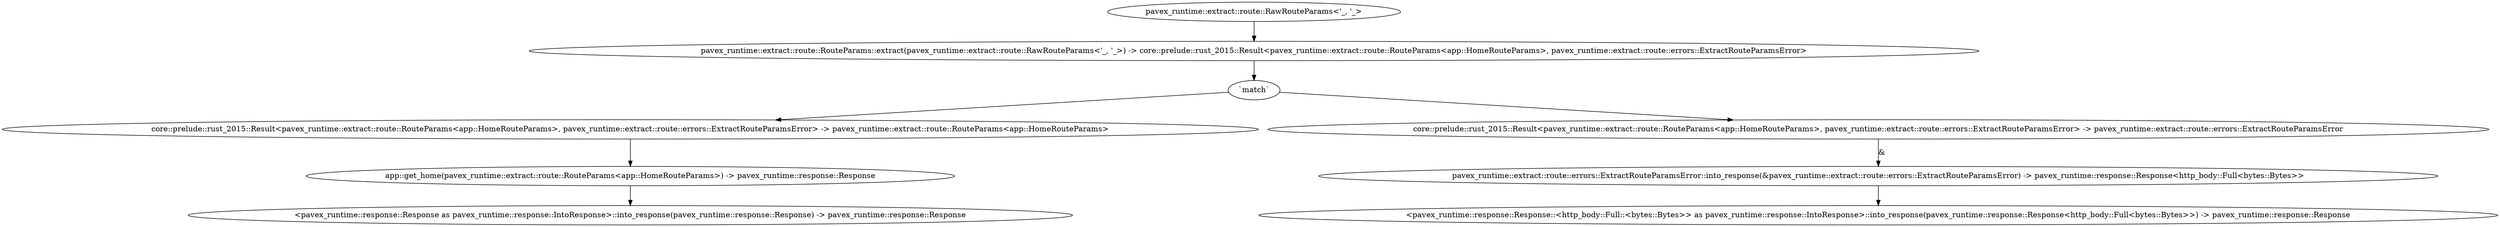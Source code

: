 digraph "GET /home/:home_id" {
    0 [ label = "app::get_home(pavex_runtime::extract::route::RouteParams<app::HomeRouteParams>) -> pavex_runtime::response::Response"]
    1 [ label = "core::prelude::rust_2015::Result<pavex_runtime::extract::route::RouteParams<app::HomeRouteParams>, pavex_runtime::extract::route::errors::ExtractRouteParamsError> -> pavex_runtime::extract::route::RouteParams<app::HomeRouteParams>"]
    2 [ label = "pavex_runtime::extract::route::RouteParams::extract(pavex_runtime::extract::route::RawRouteParams<'_, '_>) -> core::prelude::rust_2015::Result<pavex_runtime::extract::route::RouteParams<app::HomeRouteParams>, pavex_runtime::extract::route::errors::ExtractRouteParamsError>"]
    3 [ label = "pavex_runtime::extract::route::RawRouteParams<'_, '_>"]
    4 [ label = "<pavex_runtime::response::Response as pavex_runtime::response::IntoResponse>::into_response(pavex_runtime::response::Response) -> pavex_runtime::response::Response"]
    5 [ label = "core::prelude::rust_2015::Result<pavex_runtime::extract::route::RouteParams<app::HomeRouteParams>, pavex_runtime::extract::route::errors::ExtractRouteParamsError> -> pavex_runtime::extract::route::errors::ExtractRouteParamsError"]
    6 [ label = "pavex_runtime::extract::route::errors::ExtractRouteParamsError::into_response(&pavex_runtime::extract::route::errors::ExtractRouteParamsError) -> pavex_runtime::response::Response<http_body::Full<bytes::Bytes>>"]
    7 [ label = "<pavex_runtime::response::Response::<http_body::Full::<bytes::Bytes>> as pavex_runtime::response::IntoResponse>::into_response(pavex_runtime::response::Response<http_body::Full<bytes::Bytes>>) -> pavex_runtime::response::Response"]
    8 [ label = "`match`"]
    1 -> 0 [ ]
    8 -> 5 [ ]
    3 -> 2 [ ]
    0 -> 4 [ ]
    8 -> 1 [ ]
    5 -> 6 [ label = "&"]
    6 -> 7 [ ]
    2 -> 8 [ ]
}
digraph "GET /home/:home_id/room/:room_id" {
    0 [ label = "app::get_room(pavex_runtime::extract::route::RouteParams<app::RoomRouteParams>) -> pavex_runtime::response::Response"]
    1 [ label = "core::prelude::rust_2015::Result<pavex_runtime::extract::route::RouteParams<app::RoomRouteParams>, pavex_runtime::extract::route::errors::ExtractRouteParamsError> -> pavex_runtime::extract::route::RouteParams<app::RoomRouteParams>"]
    2 [ label = "pavex_runtime::extract::route::RouteParams::extract(pavex_runtime::extract::route::RawRouteParams<'_, '_>) -> core::prelude::rust_2015::Result<pavex_runtime::extract::route::RouteParams<app::RoomRouteParams>, pavex_runtime::extract::route::errors::ExtractRouteParamsError>"]
    3 [ label = "pavex_runtime::extract::route::RawRouteParams<'_, '_>"]
    4 [ label = "<pavex_runtime::response::Response as pavex_runtime::response::IntoResponse>::into_response(pavex_runtime::response::Response) -> pavex_runtime::response::Response"]
    5 [ label = "core::prelude::rust_2015::Result<pavex_runtime::extract::route::RouteParams<app::RoomRouteParams>, pavex_runtime::extract::route::errors::ExtractRouteParamsError> -> pavex_runtime::extract::route::errors::ExtractRouteParamsError"]
    6 [ label = "pavex_runtime::extract::route::errors::ExtractRouteParamsError::into_response(&pavex_runtime::extract::route::errors::ExtractRouteParamsError) -> pavex_runtime::response::Response<http_body::Full<bytes::Bytes>>"]
    7 [ label = "<pavex_runtime::response::Response::<http_body::Full::<bytes::Bytes>> as pavex_runtime::response::IntoResponse>::into_response(pavex_runtime::response::Response<http_body::Full<bytes::Bytes>>) -> pavex_runtime::response::Response"]
    8 [ label = "`match`"]
    1 -> 0 [ ]
    8 -> 5 [ ]
    3 -> 2 [ ]
    0 -> 4 [ ]
    8 -> 1 [ ]
    5 -> 6 [ label = "&"]
    6 -> 7 [ ]
    2 -> 8 [ ]
}
digraph "GET /town/*town" {
    0 [ label = "app::get_town(pavex_runtime::extract::route::RouteParams<app::TownRouteParams<'_>>) -> pavex_runtime::response::Response"]
    1 [ label = "core::prelude::rust_2015::Result<pavex_runtime::extract::route::RouteParams<app::TownRouteParams<'_>>, pavex_runtime::extract::route::errors::ExtractRouteParamsError> -> pavex_runtime::extract::route::RouteParams<app::TownRouteParams<'_>>"]
    2 [ label = "pavex_runtime::extract::route::RouteParams::extract(pavex_runtime::extract::route::RawRouteParams<'_, '_>) -> core::prelude::rust_2015::Result<pavex_runtime::extract::route::RouteParams<app::TownRouteParams<'_>>, pavex_runtime::extract::route::errors::ExtractRouteParamsError>"]
    3 [ label = "pavex_runtime::extract::route::RawRouteParams<'_, '_>"]
    4 [ label = "<pavex_runtime::response::Response as pavex_runtime::response::IntoResponse>::into_response(pavex_runtime::response::Response) -> pavex_runtime::response::Response"]
    5 [ label = "core::prelude::rust_2015::Result<pavex_runtime::extract::route::RouteParams<app::TownRouteParams<'_>>, pavex_runtime::extract::route::errors::ExtractRouteParamsError> -> pavex_runtime::extract::route::errors::ExtractRouteParamsError"]
    6 [ label = "pavex_runtime::extract::route::errors::ExtractRouteParamsError::into_response(&pavex_runtime::extract::route::errors::ExtractRouteParamsError) -> pavex_runtime::response::Response<http_body::Full<bytes::Bytes>>"]
    7 [ label = "<pavex_runtime::response::Response::<http_body::Full::<bytes::Bytes>> as pavex_runtime::response::IntoResponse>::into_response(pavex_runtime::response::Response<http_body::Full<bytes::Bytes>>) -> pavex_runtime::response::Response"]
    8 [ label = "`match`"]
    1 -> 0 [ ]
    8 -> 5 [ ]
    3 -> 2 [ ]
    0 -> 4 [ ]
    8 -> 1 [ ]
    5 -> 6 [ label = "&"]
    6 -> 7 [ ]
    2 -> 8 [ ]
}
digraph app_state {
    0 [ label = "crate::ApplicationState() -> crate::ApplicationState"]
}